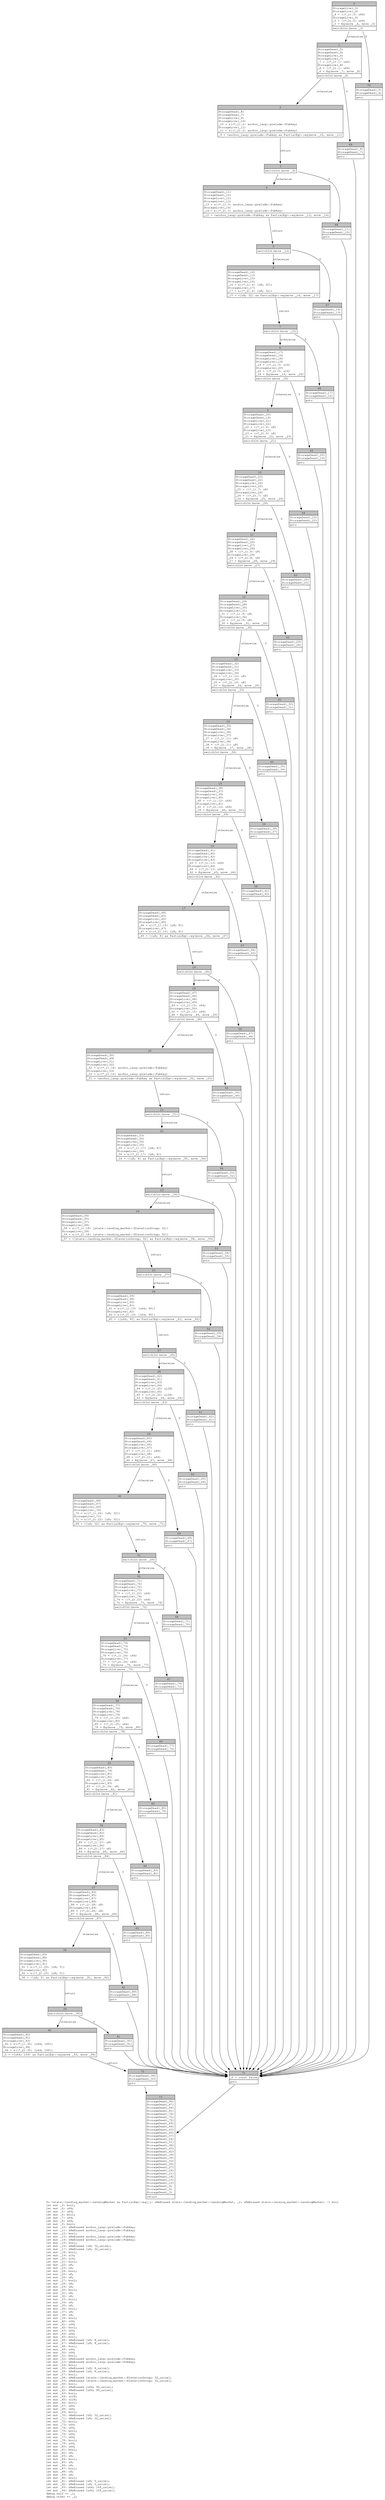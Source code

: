 digraph Mir_0_6815 {
    graph [fontname="Courier, monospace"];
    node [fontname="Courier, monospace"];
    edge [fontname="Courier, monospace"];
    label=<fn &lt;state::lending_market::LendingMarket as PartialEq&gt;::eq(_1: &amp;ReErased state::lending_market::LendingMarket, _2: &amp;ReErased state::lending_market::LendingMarket) -&gt; bool<br align="left"/>let mut _3: bool;<br align="left"/>let mut _4: u64;<br align="left"/>let mut _5: u64;<br align="left"/>let mut _6: bool;<br align="left"/>let mut _7: u64;<br align="left"/>let mut _8: u64;<br align="left"/>let mut _9: bool;<br align="left"/>let mut _10: &amp;ReErased anchor_lang::prelude::Pubkey;<br align="left"/>let mut _11: &amp;ReErased anchor_lang::prelude::Pubkey;<br align="left"/>let mut _12: bool;<br align="left"/>let mut _13: &amp;ReErased anchor_lang::prelude::Pubkey;<br align="left"/>let mut _14: &amp;ReErased anchor_lang::prelude::Pubkey;<br align="left"/>let mut _15: bool;<br align="left"/>let mut _16: &amp;ReErased [u8; 32_usize];<br align="left"/>let mut _17: &amp;ReErased [u8; 32_usize];<br align="left"/>let mut _18: bool;<br align="left"/>let mut _19: u16;<br align="left"/>let mut _20: u16;<br align="left"/>let mut _21: bool;<br align="left"/>let mut _22: u8;<br align="left"/>let mut _23: u8;<br align="left"/>let mut _24: bool;<br align="left"/>let mut _25: u8;<br align="left"/>let mut _26: u8;<br align="left"/>let mut _27: bool;<br align="left"/>let mut _28: u8;<br align="left"/>let mut _29: u8;<br align="left"/>let mut _30: bool;<br align="left"/>let mut _31: u8;<br align="left"/>let mut _32: u8;<br align="left"/>let mut _33: bool;<br align="left"/>let mut _34: u8;<br align="left"/>let mut _35: u8;<br align="left"/>let mut _36: bool;<br align="left"/>let mut _37: u8;<br align="left"/>let mut _38: u8;<br align="left"/>let mut _39: bool;<br align="left"/>let mut _40: u64;<br align="left"/>let mut _41: u64;<br align="left"/>let mut _42: bool;<br align="left"/>let mut _43: u64;<br align="left"/>let mut _44: u64;<br align="left"/>let mut _45: bool;<br align="left"/>let mut _46: &amp;ReErased [u8; 8_usize];<br align="left"/>let mut _47: &amp;ReErased [u8; 8_usize];<br align="left"/>let mut _48: bool;<br align="left"/>let mut _49: u64;<br align="left"/>let mut _50: u64;<br align="left"/>let mut _51: bool;<br align="left"/>let mut _52: &amp;ReErased anchor_lang::prelude::Pubkey;<br align="left"/>let mut _53: &amp;ReErased anchor_lang::prelude::Pubkey;<br align="left"/>let mut _54: bool;<br align="left"/>let mut _55: &amp;ReErased [u8; 8_usize];<br align="left"/>let mut _56: &amp;ReErased [u8; 8_usize];<br align="left"/>let mut _57: bool;<br align="left"/>let mut _58: &amp;ReErased [state::lending_market::ElevationGroup; 32_usize];<br align="left"/>let mut _59: &amp;ReErased [state::lending_market::ElevationGroup; 32_usize];<br align="left"/>let mut _60: bool;<br align="left"/>let mut _61: &amp;ReErased [u64; 90_usize];<br align="left"/>let mut _62: &amp;ReErased [u64; 90_usize];<br align="left"/>let mut _63: bool;<br align="left"/>let mut _64: u128;<br align="left"/>let mut _65: u128;<br align="left"/>let mut _66: bool;<br align="left"/>let mut _67: u64;<br align="left"/>let mut _68: u64;<br align="left"/>let mut _69: bool;<br align="left"/>let mut _70: &amp;ReErased [u8; 32_usize];<br align="left"/>let mut _71: &amp;ReErased [u8; 32_usize];<br align="left"/>let mut _72: bool;<br align="left"/>let mut _73: u64;<br align="left"/>let mut _74: u64;<br align="left"/>let mut _75: bool;<br align="left"/>let mut _76: u64;<br align="left"/>let mut _77: u64;<br align="left"/>let mut _78: bool;<br align="left"/>let mut _79: u64;<br align="left"/>let mut _80: u64;<br align="left"/>let mut _81: bool;<br align="left"/>let mut _82: u8;<br align="left"/>let mut _83: u8;<br align="left"/>let mut _84: bool;<br align="left"/>let mut _85: u8;<br align="left"/>let mut _86: u8;<br align="left"/>let mut _87: bool;<br align="left"/>let mut _88: u8;<br align="left"/>let mut _89: u8;<br align="left"/>let mut _90: bool;<br align="left"/>let mut _91: &amp;ReErased [u8; 5_usize];<br align="left"/>let mut _92: &amp;ReErased [u8; 5_usize];<br align="left"/>let mut _93: &amp;ReErased [u64; 169_usize];<br align="left"/>let mut _94: &amp;ReErased [u64; 169_usize];<br align="left"/>debug self =&gt; _1;<br align="left"/>debug other =&gt; _2;<br align="left"/>>;
    bb0__0_6815 [shape="none", label=<<table border="0" cellborder="1" cellspacing="0"><tr><td bgcolor="gray" align="center" colspan="1">0</td></tr><tr><td align="left" balign="left">StorageLive(_3)<br/>StorageLive(_4)<br/>_4 = ((*_1).0: u64)<br/>StorageLive(_5)<br/>_5 = ((*_2).0: u64)<br/>_3 = Eq(move _4, move _5)<br/></td></tr><tr><td align="left">switchInt(move _3)</td></tr></table>>];
    bb1__0_6815 [shape="none", label=<<table border="0" cellborder="1" cellspacing="0"><tr><td bgcolor="gray" align="center" colspan="1">1</td></tr><tr><td align="left" balign="left">StorageDead(_5)<br/>StorageDead(_4)<br/>StorageLive(_6)<br/>StorageLive(_7)<br/>_7 = ((*_1).1: u64)<br/>StorageLive(_8)<br/>_8 = ((*_2).1: u64)<br/>_6 = Eq(move _7, move _8)<br/></td></tr><tr><td align="left">switchInt(move _6)</td></tr></table>>];
    bb2__0_6815 [shape="none", label=<<table border="0" cellborder="1" cellspacing="0"><tr><td bgcolor="gray" align="center" colspan="1">2</td></tr><tr><td align="left" balign="left">StorageDead(_8)<br/>StorageDead(_7)<br/>StorageLive(_9)<br/>StorageLive(_10)<br/>_10 = &amp;((*_1).2: anchor_lang::prelude::Pubkey)<br/>StorageLive(_11)<br/>_11 = &amp;((*_2).2: anchor_lang::prelude::Pubkey)<br/></td></tr><tr><td align="left">_9 = &lt;anchor_lang::prelude::Pubkey as PartialEq&gt;::eq(move _10, move _11)</td></tr></table>>];
    bb3__0_6815 [shape="none", label=<<table border="0" cellborder="1" cellspacing="0"><tr><td bgcolor="gray" align="center" colspan="1">3</td></tr><tr><td align="left">switchInt(move _9)</td></tr></table>>];
    bb4__0_6815 [shape="none", label=<<table border="0" cellborder="1" cellspacing="0"><tr><td bgcolor="gray" align="center" colspan="1">4</td></tr><tr><td align="left" balign="left">StorageDead(_11)<br/>StorageDead(_10)<br/>StorageLive(_12)<br/>StorageLive(_13)<br/>_13 = &amp;((*_1).3: anchor_lang::prelude::Pubkey)<br/>StorageLive(_14)<br/>_14 = &amp;((*_2).3: anchor_lang::prelude::Pubkey)<br/></td></tr><tr><td align="left">_12 = &lt;anchor_lang::prelude::Pubkey as PartialEq&gt;::eq(move _13, move _14)</td></tr></table>>];
    bb5__0_6815 [shape="none", label=<<table border="0" cellborder="1" cellspacing="0"><tr><td bgcolor="gray" align="center" colspan="1">5</td></tr><tr><td align="left">switchInt(move _12)</td></tr></table>>];
    bb6__0_6815 [shape="none", label=<<table border="0" cellborder="1" cellspacing="0"><tr><td bgcolor="gray" align="center" colspan="1">6</td></tr><tr><td align="left" balign="left">StorageDead(_14)<br/>StorageDead(_13)<br/>StorageLive(_15)<br/>StorageLive(_16)<br/>_16 = &amp;((*_1).4: [u8; 32])<br/>StorageLive(_17)<br/>_17 = &amp;((*_2).4: [u8; 32])<br/></td></tr><tr><td align="left">_15 = &lt;[u8; 32] as PartialEq&gt;::eq(move _16, move _17)</td></tr></table>>];
    bb7__0_6815 [shape="none", label=<<table border="0" cellborder="1" cellspacing="0"><tr><td bgcolor="gray" align="center" colspan="1">7</td></tr><tr><td align="left">switchInt(move _15)</td></tr></table>>];
    bb8__0_6815 [shape="none", label=<<table border="0" cellborder="1" cellspacing="0"><tr><td bgcolor="gray" align="center" colspan="1">8</td></tr><tr><td align="left" balign="left">StorageDead(_17)<br/>StorageDead(_16)<br/>StorageLive(_18)<br/>StorageLive(_19)<br/>_19 = ((*_1).5: u16)<br/>StorageLive(_20)<br/>_20 = ((*_2).5: u16)<br/>_18 = Eq(move _19, move _20)<br/></td></tr><tr><td align="left">switchInt(move _18)</td></tr></table>>];
    bb9__0_6815 [shape="none", label=<<table border="0" cellborder="1" cellspacing="0"><tr><td bgcolor="gray" align="center" colspan="1">9</td></tr><tr><td align="left" balign="left">StorageDead(_20)<br/>StorageDead(_19)<br/>StorageLive(_21)<br/>StorageLive(_22)<br/>_22 = ((*_1).6: u8)<br/>StorageLive(_23)<br/>_23 = ((*_2).6: u8)<br/>_21 = Eq(move _22, move _23)<br/></td></tr><tr><td align="left">switchInt(move _21)</td></tr></table>>];
    bb10__0_6815 [shape="none", label=<<table border="0" cellborder="1" cellspacing="0"><tr><td bgcolor="gray" align="center" colspan="1">10</td></tr><tr><td align="left" balign="left">StorageDead(_23)<br/>StorageDead(_22)<br/>StorageLive(_24)<br/>StorageLive(_25)<br/>_25 = ((*_1).7: u8)<br/>StorageLive(_26)<br/>_26 = ((*_2).7: u8)<br/>_24 = Eq(move _25, move _26)<br/></td></tr><tr><td align="left">switchInt(move _24)</td></tr></table>>];
    bb11__0_6815 [shape="none", label=<<table border="0" cellborder="1" cellspacing="0"><tr><td bgcolor="gray" align="center" colspan="1">11</td></tr><tr><td align="left" balign="left">StorageDead(_26)<br/>StorageDead(_25)<br/>StorageLive(_27)<br/>StorageLive(_28)<br/>_28 = ((*_1).8: u8)<br/>StorageLive(_29)<br/>_29 = ((*_2).8: u8)<br/>_27 = Eq(move _28, move _29)<br/></td></tr><tr><td align="left">switchInt(move _27)</td></tr></table>>];
    bb12__0_6815 [shape="none", label=<<table border="0" cellborder="1" cellspacing="0"><tr><td bgcolor="gray" align="center" colspan="1">12</td></tr><tr><td align="left" balign="left">StorageDead(_29)<br/>StorageDead(_28)<br/>StorageLive(_30)<br/>StorageLive(_31)<br/>_31 = ((*_1).9: u8)<br/>StorageLive(_32)<br/>_32 = ((*_2).9: u8)<br/>_30 = Eq(move _31, move _32)<br/></td></tr><tr><td align="left">switchInt(move _30)</td></tr></table>>];
    bb13__0_6815 [shape="none", label=<<table border="0" cellborder="1" cellspacing="0"><tr><td bgcolor="gray" align="center" colspan="1">13</td></tr><tr><td align="left" balign="left">StorageDead(_32)<br/>StorageDead(_31)<br/>StorageLive(_33)<br/>StorageLive(_34)<br/>_34 = ((*_1).10: u8)<br/>StorageLive(_35)<br/>_35 = ((*_2).10: u8)<br/>_33 = Eq(move _34, move _35)<br/></td></tr><tr><td align="left">switchInt(move _33)</td></tr></table>>];
    bb14__0_6815 [shape="none", label=<<table border="0" cellborder="1" cellspacing="0"><tr><td bgcolor="gray" align="center" colspan="1">14</td></tr><tr><td align="left" balign="left">StorageDead(_35)<br/>StorageDead(_34)<br/>StorageLive(_36)<br/>StorageLive(_37)<br/>_37 = ((*_1).11: u8)<br/>StorageLive(_38)<br/>_38 = ((*_2).11: u8)<br/>_36 = Eq(move _37, move _38)<br/></td></tr><tr><td align="left">switchInt(move _36)</td></tr></table>>];
    bb15__0_6815 [shape="none", label=<<table border="0" cellborder="1" cellspacing="0"><tr><td bgcolor="gray" align="center" colspan="1">15</td></tr><tr><td align="left" balign="left">StorageDead(_38)<br/>StorageDead(_37)<br/>StorageLive(_39)<br/>StorageLive(_40)<br/>_40 = ((*_1).12: u64)<br/>StorageLive(_41)<br/>_41 = ((*_2).12: u64)<br/>_39 = Eq(move _40, move _41)<br/></td></tr><tr><td align="left">switchInt(move _39)</td></tr></table>>];
    bb16__0_6815 [shape="none", label=<<table border="0" cellborder="1" cellspacing="0"><tr><td bgcolor="gray" align="center" colspan="1">16</td></tr><tr><td align="left" balign="left">StorageDead(_41)<br/>StorageDead(_40)<br/>StorageLive(_42)<br/>StorageLive(_43)<br/>_43 = ((*_1).13: u64)<br/>StorageLive(_44)<br/>_44 = ((*_2).13: u64)<br/>_42 = Eq(move _43, move _44)<br/></td></tr><tr><td align="left">switchInt(move _42)</td></tr></table>>];
    bb17__0_6815 [shape="none", label=<<table border="0" cellborder="1" cellspacing="0"><tr><td bgcolor="gray" align="center" colspan="1">17</td></tr><tr><td align="left" balign="left">StorageDead(_44)<br/>StorageDead(_43)<br/>StorageLive(_45)<br/>StorageLive(_46)<br/>_46 = &amp;((*_1).14: [u8; 8])<br/>StorageLive(_47)<br/>_47 = &amp;((*_2).14: [u8; 8])<br/></td></tr><tr><td align="left">_45 = &lt;[u8; 8] as PartialEq&gt;::eq(move _46, move _47)</td></tr></table>>];
    bb18__0_6815 [shape="none", label=<<table border="0" cellborder="1" cellspacing="0"><tr><td bgcolor="gray" align="center" colspan="1">18</td></tr><tr><td align="left">switchInt(move _45)</td></tr></table>>];
    bb19__0_6815 [shape="none", label=<<table border="0" cellborder="1" cellspacing="0"><tr><td bgcolor="gray" align="center" colspan="1">19</td></tr><tr><td align="left" balign="left">StorageDead(_47)<br/>StorageDead(_46)<br/>StorageLive(_48)<br/>StorageLive(_49)<br/>_49 = ((*_1).15: u64)<br/>StorageLive(_50)<br/>_50 = ((*_2).15: u64)<br/>_48 = Eq(move _49, move _50)<br/></td></tr><tr><td align="left">switchInt(move _48)</td></tr></table>>];
    bb20__0_6815 [shape="none", label=<<table border="0" cellborder="1" cellspacing="0"><tr><td bgcolor="gray" align="center" colspan="1">20</td></tr><tr><td align="left" balign="left">StorageDead(_50)<br/>StorageDead(_49)<br/>StorageLive(_51)<br/>StorageLive(_52)<br/>_52 = &amp;((*_1).16: anchor_lang::prelude::Pubkey)<br/>StorageLive(_53)<br/>_53 = &amp;((*_2).16: anchor_lang::prelude::Pubkey)<br/></td></tr><tr><td align="left">_51 = &lt;anchor_lang::prelude::Pubkey as PartialEq&gt;::eq(move _52, move _53)</td></tr></table>>];
    bb21__0_6815 [shape="none", label=<<table border="0" cellborder="1" cellspacing="0"><tr><td bgcolor="gray" align="center" colspan="1">21</td></tr><tr><td align="left">switchInt(move _51)</td></tr></table>>];
    bb22__0_6815 [shape="none", label=<<table border="0" cellborder="1" cellspacing="0"><tr><td bgcolor="gray" align="center" colspan="1">22</td></tr><tr><td align="left" balign="left">StorageDead(_53)<br/>StorageDead(_52)<br/>StorageLive(_54)<br/>StorageLive(_55)<br/>_55 = &amp;((*_1).17: [u8; 8])<br/>StorageLive(_56)<br/>_56 = &amp;((*_2).17: [u8; 8])<br/></td></tr><tr><td align="left">_54 = &lt;[u8; 8] as PartialEq&gt;::eq(move _55, move _56)</td></tr></table>>];
    bb23__0_6815 [shape="none", label=<<table border="0" cellborder="1" cellspacing="0"><tr><td bgcolor="gray" align="center" colspan="1">23</td></tr><tr><td align="left">switchInt(move _54)</td></tr></table>>];
    bb24__0_6815 [shape="none", label=<<table border="0" cellborder="1" cellspacing="0"><tr><td bgcolor="gray" align="center" colspan="1">24</td></tr><tr><td align="left" balign="left">StorageDead(_56)<br/>StorageDead(_55)<br/>StorageLive(_57)<br/>StorageLive(_58)<br/>_58 = &amp;((*_1).18: [state::lending_market::ElevationGroup; 32])<br/>StorageLive(_59)<br/>_59 = &amp;((*_2).18: [state::lending_market::ElevationGroup; 32])<br/></td></tr><tr><td align="left">_57 = &lt;[state::lending_market::ElevationGroup; 32] as PartialEq&gt;::eq(move _58, move _59)</td></tr></table>>];
    bb25__0_6815 [shape="none", label=<<table border="0" cellborder="1" cellspacing="0"><tr><td bgcolor="gray" align="center" colspan="1">25</td></tr><tr><td align="left">switchInt(move _57)</td></tr></table>>];
    bb26__0_6815 [shape="none", label=<<table border="0" cellborder="1" cellspacing="0"><tr><td bgcolor="gray" align="center" colspan="1">26</td></tr><tr><td align="left" balign="left">StorageDead(_59)<br/>StorageDead(_58)<br/>StorageLive(_60)<br/>StorageLive(_61)<br/>_61 = &amp;((*_1).19: [u64; 90])<br/>StorageLive(_62)<br/>_62 = &amp;((*_2).19: [u64; 90])<br/></td></tr><tr><td align="left">_60 = &lt;[u64; 90] as PartialEq&gt;::eq(move _61, move _62)</td></tr></table>>];
    bb27__0_6815 [shape="none", label=<<table border="0" cellborder="1" cellspacing="0"><tr><td bgcolor="gray" align="center" colspan="1">27</td></tr><tr><td align="left">switchInt(move _60)</td></tr></table>>];
    bb28__0_6815 [shape="none", label=<<table border="0" cellborder="1" cellspacing="0"><tr><td bgcolor="gray" align="center" colspan="1">28</td></tr><tr><td align="left" balign="left">StorageDead(_62)<br/>StorageDead(_61)<br/>StorageLive(_63)<br/>StorageLive(_64)<br/>_64 = ((*_1).20: u128)<br/>StorageLive(_65)<br/>_65 = ((*_2).20: u128)<br/>_63 = Eq(move _64, move _65)<br/></td></tr><tr><td align="left">switchInt(move _63)</td></tr></table>>];
    bb29__0_6815 [shape="none", label=<<table border="0" cellborder="1" cellspacing="0"><tr><td bgcolor="gray" align="center" colspan="1">29</td></tr><tr><td align="left" balign="left">StorageDead(_65)<br/>StorageDead(_64)<br/>StorageLive(_66)<br/>StorageLive(_67)<br/>_67 = ((*_1).21: u64)<br/>StorageLive(_68)<br/>_68 = ((*_2).21: u64)<br/>_66 = Eq(move _67, move _68)<br/></td></tr><tr><td align="left">switchInt(move _66)</td></tr></table>>];
    bb30__0_6815 [shape="none", label=<<table border="0" cellborder="1" cellspacing="0"><tr><td bgcolor="gray" align="center" colspan="1">30</td></tr><tr><td align="left" balign="left">StorageDead(_68)<br/>StorageDead(_67)<br/>StorageLive(_69)<br/>StorageLive(_70)<br/>_70 = &amp;((*_1).22: [u8; 32])<br/>StorageLive(_71)<br/>_71 = &amp;((*_2).22: [u8; 32])<br/></td></tr><tr><td align="left">_69 = &lt;[u8; 32] as PartialEq&gt;::eq(move _70, move _71)</td></tr></table>>];
    bb31__0_6815 [shape="none", label=<<table border="0" cellborder="1" cellspacing="0"><tr><td bgcolor="gray" align="center" colspan="1">31</td></tr><tr><td align="left">switchInt(move _69)</td></tr></table>>];
    bb32__0_6815 [shape="none", label=<<table border="0" cellborder="1" cellspacing="0"><tr><td bgcolor="gray" align="center" colspan="1">32</td></tr><tr><td align="left" balign="left">StorageDead(_71)<br/>StorageDead(_70)<br/>StorageLive(_72)<br/>StorageLive(_73)<br/>_73 = ((*_1).23: u64)<br/>StorageLive(_74)<br/>_74 = ((*_2).23: u64)<br/>_72 = Eq(move _73, move _74)<br/></td></tr><tr><td align="left">switchInt(move _72)</td></tr></table>>];
    bb33__0_6815 [shape="none", label=<<table border="0" cellborder="1" cellspacing="0"><tr><td bgcolor="gray" align="center" colspan="1">33</td></tr><tr><td align="left" balign="left">StorageDead(_74)<br/>StorageDead(_73)<br/>StorageLive(_75)<br/>StorageLive(_76)<br/>_76 = ((*_1).24: u64)<br/>StorageLive(_77)<br/>_77 = ((*_2).24: u64)<br/>_75 = Eq(move _76, move _77)<br/></td></tr><tr><td align="left">switchInt(move _75)</td></tr></table>>];
    bb34__0_6815 [shape="none", label=<<table border="0" cellborder="1" cellspacing="0"><tr><td bgcolor="gray" align="center" colspan="1">34</td></tr><tr><td align="left" balign="left">StorageDead(_77)<br/>StorageDead(_76)<br/>StorageLive(_78)<br/>StorageLive(_79)<br/>_79 = ((*_1).25: u64)<br/>StorageLive(_80)<br/>_80 = ((*_2).25: u64)<br/>_78 = Eq(move _79, move _80)<br/></td></tr><tr><td align="left">switchInt(move _78)</td></tr></table>>];
    bb35__0_6815 [shape="none", label=<<table border="0" cellborder="1" cellspacing="0"><tr><td bgcolor="gray" align="center" colspan="1">35</td></tr><tr><td align="left" balign="left">StorageDead(_80)<br/>StorageDead(_79)<br/>StorageLive(_81)<br/>StorageLive(_82)<br/>_82 = ((*_1).26: u8)<br/>StorageLive(_83)<br/>_83 = ((*_2).26: u8)<br/>_81 = Eq(move _82, move _83)<br/></td></tr><tr><td align="left">switchInt(move _81)</td></tr></table>>];
    bb36__0_6815 [shape="none", label=<<table border="0" cellborder="1" cellspacing="0"><tr><td bgcolor="gray" align="center" colspan="1">36</td></tr><tr><td align="left" balign="left">StorageDead(_83)<br/>StorageDead(_82)<br/>StorageLive(_84)<br/>StorageLive(_85)<br/>_85 = ((*_1).27: u8)<br/>StorageLive(_86)<br/>_86 = ((*_2).27: u8)<br/>_84 = Eq(move _85, move _86)<br/></td></tr><tr><td align="left">switchInt(move _84)</td></tr></table>>];
    bb37__0_6815 [shape="none", label=<<table border="0" cellborder="1" cellspacing="0"><tr><td bgcolor="gray" align="center" colspan="1">37</td></tr><tr><td align="left" balign="left">StorageDead(_86)<br/>StorageDead(_85)<br/>StorageLive(_87)<br/>StorageLive(_88)<br/>_88 = ((*_1).28: u8)<br/>StorageLive(_89)<br/>_89 = ((*_2).28: u8)<br/>_87 = Eq(move _88, move _89)<br/></td></tr><tr><td align="left">switchInt(move _87)</td></tr></table>>];
    bb38__0_6815 [shape="none", label=<<table border="0" cellborder="1" cellspacing="0"><tr><td bgcolor="gray" align="center" colspan="1">38</td></tr><tr><td align="left" balign="left">StorageDead(_89)<br/>StorageDead(_88)<br/>StorageLive(_90)<br/>StorageLive(_91)<br/>_91 = &amp;((*_1).29: [u8; 5])<br/>StorageLive(_92)<br/>_92 = &amp;((*_2).29: [u8; 5])<br/></td></tr><tr><td align="left">_90 = &lt;[u8; 5] as PartialEq&gt;::eq(move _91, move _92)</td></tr></table>>];
    bb39__0_6815 [shape="none", label=<<table border="0" cellborder="1" cellspacing="0"><tr><td bgcolor="gray" align="center" colspan="1">39</td></tr><tr><td align="left">switchInt(move _90)</td></tr></table>>];
    bb40__0_6815 [shape="none", label=<<table border="0" cellborder="1" cellspacing="0"><tr><td bgcolor="gray" align="center" colspan="1">40</td></tr><tr><td align="left" balign="left">StorageDead(_92)<br/>StorageDead(_91)<br/>StorageLive(_93)<br/>_93 = &amp;((*_1).30: [u64; 169])<br/>StorageLive(_94)<br/>_94 = &amp;((*_2).30: [u64; 169])<br/></td></tr><tr><td align="left">_0 = &lt;[u64; 169] as PartialEq&gt;::eq(move _93, move _94)</td></tr></table>>];
    bb41__0_6815 [shape="none", label=<<table border="0" cellborder="1" cellspacing="0"><tr><td bgcolor="gray" align="center" colspan="1">41</td></tr><tr><td align="left" balign="left">StorageDead(_92)<br/>StorageDead(_91)<br/></td></tr><tr><td align="left">goto</td></tr></table>>];
    bb42__0_6815 [shape="none", label=<<table border="0" cellborder="1" cellspacing="0"><tr><td bgcolor="gray" align="center" colspan="1">42</td></tr><tr><td align="left" balign="left">StorageDead(_89)<br/>StorageDead(_88)<br/></td></tr><tr><td align="left">goto</td></tr></table>>];
    bb43__0_6815 [shape="none", label=<<table border="0" cellborder="1" cellspacing="0"><tr><td bgcolor="gray" align="center" colspan="1">43</td></tr><tr><td align="left" balign="left">StorageDead(_86)<br/>StorageDead(_85)<br/></td></tr><tr><td align="left">goto</td></tr></table>>];
    bb44__0_6815 [shape="none", label=<<table border="0" cellborder="1" cellspacing="0"><tr><td bgcolor="gray" align="center" colspan="1">44</td></tr><tr><td align="left" balign="left">StorageDead(_83)<br/>StorageDead(_82)<br/></td></tr><tr><td align="left">goto</td></tr></table>>];
    bb45__0_6815 [shape="none", label=<<table border="0" cellborder="1" cellspacing="0"><tr><td bgcolor="gray" align="center" colspan="1">45</td></tr><tr><td align="left" balign="left">StorageDead(_80)<br/>StorageDead(_79)<br/></td></tr><tr><td align="left">goto</td></tr></table>>];
    bb46__0_6815 [shape="none", label=<<table border="0" cellborder="1" cellspacing="0"><tr><td bgcolor="gray" align="center" colspan="1">46</td></tr><tr><td align="left" balign="left">StorageDead(_77)<br/>StorageDead(_76)<br/></td></tr><tr><td align="left">goto</td></tr></table>>];
    bb47__0_6815 [shape="none", label=<<table border="0" cellborder="1" cellspacing="0"><tr><td bgcolor="gray" align="center" colspan="1">47</td></tr><tr><td align="left" balign="left">StorageDead(_74)<br/>StorageDead(_73)<br/></td></tr><tr><td align="left">goto</td></tr></table>>];
    bb48__0_6815 [shape="none", label=<<table border="0" cellborder="1" cellspacing="0"><tr><td bgcolor="gray" align="center" colspan="1">48</td></tr><tr><td align="left" balign="left">StorageDead(_71)<br/>StorageDead(_70)<br/></td></tr><tr><td align="left">goto</td></tr></table>>];
    bb49__0_6815 [shape="none", label=<<table border="0" cellborder="1" cellspacing="0"><tr><td bgcolor="gray" align="center" colspan="1">49</td></tr><tr><td align="left" balign="left">StorageDead(_68)<br/>StorageDead(_67)<br/></td></tr><tr><td align="left">goto</td></tr></table>>];
    bb50__0_6815 [shape="none", label=<<table border="0" cellborder="1" cellspacing="0"><tr><td bgcolor="gray" align="center" colspan="1">50</td></tr><tr><td align="left" balign="left">StorageDead(_65)<br/>StorageDead(_64)<br/></td></tr><tr><td align="left">goto</td></tr></table>>];
    bb51__0_6815 [shape="none", label=<<table border="0" cellborder="1" cellspacing="0"><tr><td bgcolor="gray" align="center" colspan="1">51</td></tr><tr><td align="left" balign="left">StorageDead(_62)<br/>StorageDead(_61)<br/></td></tr><tr><td align="left">goto</td></tr></table>>];
    bb52__0_6815 [shape="none", label=<<table border="0" cellborder="1" cellspacing="0"><tr><td bgcolor="gray" align="center" colspan="1">52</td></tr><tr><td align="left" balign="left">StorageDead(_59)<br/>StorageDead(_58)<br/></td></tr><tr><td align="left">goto</td></tr></table>>];
    bb53__0_6815 [shape="none", label=<<table border="0" cellborder="1" cellspacing="0"><tr><td bgcolor="gray" align="center" colspan="1">53</td></tr><tr><td align="left" balign="left">StorageDead(_56)<br/>StorageDead(_55)<br/></td></tr><tr><td align="left">goto</td></tr></table>>];
    bb54__0_6815 [shape="none", label=<<table border="0" cellborder="1" cellspacing="0"><tr><td bgcolor="gray" align="center" colspan="1">54</td></tr><tr><td align="left" balign="left">StorageDead(_53)<br/>StorageDead(_52)<br/></td></tr><tr><td align="left">goto</td></tr></table>>];
    bb55__0_6815 [shape="none", label=<<table border="0" cellborder="1" cellspacing="0"><tr><td bgcolor="gray" align="center" colspan="1">55</td></tr><tr><td align="left" balign="left">StorageDead(_50)<br/>StorageDead(_49)<br/></td></tr><tr><td align="left">goto</td></tr></table>>];
    bb56__0_6815 [shape="none", label=<<table border="0" cellborder="1" cellspacing="0"><tr><td bgcolor="gray" align="center" colspan="1">56</td></tr><tr><td align="left" balign="left">StorageDead(_47)<br/>StorageDead(_46)<br/></td></tr><tr><td align="left">goto</td></tr></table>>];
    bb57__0_6815 [shape="none", label=<<table border="0" cellborder="1" cellspacing="0"><tr><td bgcolor="gray" align="center" colspan="1">57</td></tr><tr><td align="left" balign="left">StorageDead(_44)<br/>StorageDead(_43)<br/></td></tr><tr><td align="left">goto</td></tr></table>>];
    bb58__0_6815 [shape="none", label=<<table border="0" cellborder="1" cellspacing="0"><tr><td bgcolor="gray" align="center" colspan="1">58</td></tr><tr><td align="left" balign="left">StorageDead(_41)<br/>StorageDead(_40)<br/></td></tr><tr><td align="left">goto</td></tr></table>>];
    bb59__0_6815 [shape="none", label=<<table border="0" cellborder="1" cellspacing="0"><tr><td bgcolor="gray" align="center" colspan="1">59</td></tr><tr><td align="left" balign="left">StorageDead(_38)<br/>StorageDead(_37)<br/></td></tr><tr><td align="left">goto</td></tr></table>>];
    bb60__0_6815 [shape="none", label=<<table border="0" cellborder="1" cellspacing="0"><tr><td bgcolor="gray" align="center" colspan="1">60</td></tr><tr><td align="left" balign="left">StorageDead(_35)<br/>StorageDead(_34)<br/></td></tr><tr><td align="left">goto</td></tr></table>>];
    bb61__0_6815 [shape="none", label=<<table border="0" cellborder="1" cellspacing="0"><tr><td bgcolor="gray" align="center" colspan="1">61</td></tr><tr><td align="left" balign="left">StorageDead(_32)<br/>StorageDead(_31)<br/></td></tr><tr><td align="left">goto</td></tr></table>>];
    bb62__0_6815 [shape="none", label=<<table border="0" cellborder="1" cellspacing="0"><tr><td bgcolor="gray" align="center" colspan="1">62</td></tr><tr><td align="left" balign="left">StorageDead(_29)<br/>StorageDead(_28)<br/></td></tr><tr><td align="left">goto</td></tr></table>>];
    bb63__0_6815 [shape="none", label=<<table border="0" cellborder="1" cellspacing="0"><tr><td bgcolor="gray" align="center" colspan="1">63</td></tr><tr><td align="left" balign="left">StorageDead(_26)<br/>StorageDead(_25)<br/></td></tr><tr><td align="left">goto</td></tr></table>>];
    bb64__0_6815 [shape="none", label=<<table border="0" cellborder="1" cellspacing="0"><tr><td bgcolor="gray" align="center" colspan="1">64</td></tr><tr><td align="left" balign="left">StorageDead(_23)<br/>StorageDead(_22)<br/></td></tr><tr><td align="left">goto</td></tr></table>>];
    bb65__0_6815 [shape="none", label=<<table border="0" cellborder="1" cellspacing="0"><tr><td bgcolor="gray" align="center" colspan="1">65</td></tr><tr><td align="left" balign="left">StorageDead(_20)<br/>StorageDead(_19)<br/></td></tr><tr><td align="left">goto</td></tr></table>>];
    bb66__0_6815 [shape="none", label=<<table border="0" cellborder="1" cellspacing="0"><tr><td bgcolor="gray" align="center" colspan="1">66</td></tr><tr><td align="left" balign="left">StorageDead(_17)<br/>StorageDead(_16)<br/></td></tr><tr><td align="left">goto</td></tr></table>>];
    bb67__0_6815 [shape="none", label=<<table border="0" cellborder="1" cellspacing="0"><tr><td bgcolor="gray" align="center" colspan="1">67</td></tr><tr><td align="left" balign="left">StorageDead(_14)<br/>StorageDead(_13)<br/></td></tr><tr><td align="left">goto</td></tr></table>>];
    bb68__0_6815 [shape="none", label=<<table border="0" cellborder="1" cellspacing="0"><tr><td bgcolor="gray" align="center" colspan="1">68</td></tr><tr><td align="left" balign="left">StorageDead(_11)<br/>StorageDead(_10)<br/></td></tr><tr><td align="left">goto</td></tr></table>>];
    bb69__0_6815 [shape="none", label=<<table border="0" cellborder="1" cellspacing="0"><tr><td bgcolor="gray" align="center" colspan="1">69</td></tr><tr><td align="left" balign="left">StorageDead(_8)<br/>StorageDead(_7)<br/></td></tr><tr><td align="left">goto</td></tr></table>>];
    bb70__0_6815 [shape="none", label=<<table border="0" cellborder="1" cellspacing="0"><tr><td bgcolor="gray" align="center" colspan="1">70</td></tr><tr><td align="left" balign="left">StorageDead(_5)<br/>StorageDead(_4)<br/></td></tr><tr><td align="left">goto</td></tr></table>>];
    bb71__0_6815 [shape="none", label=<<table border="0" cellborder="1" cellspacing="0"><tr><td bgcolor="gray" align="center" colspan="1">71</td></tr><tr><td align="left" balign="left">_0 = const false<br/></td></tr><tr><td align="left">goto</td></tr></table>>];
    bb72__0_6815 [shape="none", label=<<table border="0" cellborder="1" cellspacing="0"><tr><td bgcolor="gray" align="center" colspan="1">72</td></tr><tr><td align="left" balign="left">StorageDead(_94)<br/>StorageDead(_93)<br/></td></tr><tr><td align="left">goto</td></tr></table>>];
    bb73__0_6815 [shape="none", label=<<table border="0" cellborder="1" cellspacing="0"><tr><td bgcolor="gray" align="center" colspan="1">73</td></tr><tr><td align="left" balign="left">StorageDead(_90)<br/>StorageDead(_87)<br/>StorageDead(_84)<br/>StorageDead(_81)<br/>StorageDead(_78)<br/>StorageDead(_75)<br/>StorageDead(_72)<br/>StorageDead(_69)<br/>StorageDead(_66)<br/>StorageDead(_63)<br/>StorageDead(_60)<br/>StorageDead(_57)<br/>StorageDead(_54)<br/>StorageDead(_51)<br/>StorageDead(_48)<br/>StorageDead(_45)<br/>StorageDead(_42)<br/>StorageDead(_39)<br/>StorageDead(_36)<br/>StorageDead(_33)<br/>StorageDead(_30)<br/>StorageDead(_27)<br/>StorageDead(_24)<br/>StorageDead(_21)<br/>StorageDead(_18)<br/>StorageDead(_15)<br/>StorageDead(_12)<br/>StorageDead(_9)<br/>StorageDead(_6)<br/>StorageDead(_3)<br/></td></tr><tr><td align="left">return</td></tr></table>>];
    bb0__0_6815 -> bb70__0_6815 [label="0"];
    bb0__0_6815 -> bb1__0_6815 [label="otherwise"];
    bb1__0_6815 -> bb69__0_6815 [label="0"];
    bb1__0_6815 -> bb2__0_6815 [label="otherwise"];
    bb2__0_6815 -> bb3__0_6815 [label="return"];
    bb3__0_6815 -> bb68__0_6815 [label="0"];
    bb3__0_6815 -> bb4__0_6815 [label="otherwise"];
    bb4__0_6815 -> bb5__0_6815 [label="return"];
    bb5__0_6815 -> bb67__0_6815 [label="0"];
    bb5__0_6815 -> bb6__0_6815 [label="otherwise"];
    bb6__0_6815 -> bb7__0_6815 [label="return"];
    bb7__0_6815 -> bb66__0_6815 [label="0"];
    bb7__0_6815 -> bb8__0_6815 [label="otherwise"];
    bb8__0_6815 -> bb65__0_6815 [label="0"];
    bb8__0_6815 -> bb9__0_6815 [label="otherwise"];
    bb9__0_6815 -> bb64__0_6815 [label="0"];
    bb9__0_6815 -> bb10__0_6815 [label="otherwise"];
    bb10__0_6815 -> bb63__0_6815 [label="0"];
    bb10__0_6815 -> bb11__0_6815 [label="otherwise"];
    bb11__0_6815 -> bb62__0_6815 [label="0"];
    bb11__0_6815 -> bb12__0_6815 [label="otherwise"];
    bb12__0_6815 -> bb61__0_6815 [label="0"];
    bb12__0_6815 -> bb13__0_6815 [label="otherwise"];
    bb13__0_6815 -> bb60__0_6815 [label="0"];
    bb13__0_6815 -> bb14__0_6815 [label="otherwise"];
    bb14__0_6815 -> bb59__0_6815 [label="0"];
    bb14__0_6815 -> bb15__0_6815 [label="otherwise"];
    bb15__0_6815 -> bb58__0_6815 [label="0"];
    bb15__0_6815 -> bb16__0_6815 [label="otherwise"];
    bb16__0_6815 -> bb57__0_6815 [label="0"];
    bb16__0_6815 -> bb17__0_6815 [label="otherwise"];
    bb17__0_6815 -> bb18__0_6815 [label="return"];
    bb18__0_6815 -> bb56__0_6815 [label="0"];
    bb18__0_6815 -> bb19__0_6815 [label="otherwise"];
    bb19__0_6815 -> bb55__0_6815 [label="0"];
    bb19__0_6815 -> bb20__0_6815 [label="otherwise"];
    bb20__0_6815 -> bb21__0_6815 [label="return"];
    bb21__0_6815 -> bb54__0_6815 [label="0"];
    bb21__0_6815 -> bb22__0_6815 [label="otherwise"];
    bb22__0_6815 -> bb23__0_6815 [label="return"];
    bb23__0_6815 -> bb53__0_6815 [label="0"];
    bb23__0_6815 -> bb24__0_6815 [label="otherwise"];
    bb24__0_6815 -> bb25__0_6815 [label="return"];
    bb25__0_6815 -> bb52__0_6815 [label="0"];
    bb25__0_6815 -> bb26__0_6815 [label="otherwise"];
    bb26__0_6815 -> bb27__0_6815 [label="return"];
    bb27__0_6815 -> bb51__0_6815 [label="0"];
    bb27__0_6815 -> bb28__0_6815 [label="otherwise"];
    bb28__0_6815 -> bb50__0_6815 [label="0"];
    bb28__0_6815 -> bb29__0_6815 [label="otherwise"];
    bb29__0_6815 -> bb49__0_6815 [label="0"];
    bb29__0_6815 -> bb30__0_6815 [label="otherwise"];
    bb30__0_6815 -> bb31__0_6815 [label="return"];
    bb31__0_6815 -> bb48__0_6815 [label="0"];
    bb31__0_6815 -> bb32__0_6815 [label="otherwise"];
    bb32__0_6815 -> bb47__0_6815 [label="0"];
    bb32__0_6815 -> bb33__0_6815 [label="otherwise"];
    bb33__0_6815 -> bb46__0_6815 [label="0"];
    bb33__0_6815 -> bb34__0_6815 [label="otherwise"];
    bb34__0_6815 -> bb45__0_6815 [label="0"];
    bb34__0_6815 -> bb35__0_6815 [label="otherwise"];
    bb35__0_6815 -> bb44__0_6815 [label="0"];
    bb35__0_6815 -> bb36__0_6815 [label="otherwise"];
    bb36__0_6815 -> bb43__0_6815 [label="0"];
    bb36__0_6815 -> bb37__0_6815 [label="otherwise"];
    bb37__0_6815 -> bb42__0_6815 [label="0"];
    bb37__0_6815 -> bb38__0_6815 [label="otherwise"];
    bb38__0_6815 -> bb39__0_6815 [label="return"];
    bb39__0_6815 -> bb41__0_6815 [label="0"];
    bb39__0_6815 -> bb40__0_6815 [label="otherwise"];
    bb40__0_6815 -> bb72__0_6815 [label="return"];
    bb41__0_6815 -> bb71__0_6815 [label=""];
    bb42__0_6815 -> bb71__0_6815 [label=""];
    bb43__0_6815 -> bb71__0_6815 [label=""];
    bb44__0_6815 -> bb71__0_6815 [label=""];
    bb45__0_6815 -> bb71__0_6815 [label=""];
    bb46__0_6815 -> bb71__0_6815 [label=""];
    bb47__0_6815 -> bb71__0_6815 [label=""];
    bb48__0_6815 -> bb71__0_6815 [label=""];
    bb49__0_6815 -> bb71__0_6815 [label=""];
    bb50__0_6815 -> bb71__0_6815 [label=""];
    bb51__0_6815 -> bb71__0_6815 [label=""];
    bb52__0_6815 -> bb71__0_6815 [label=""];
    bb53__0_6815 -> bb71__0_6815 [label=""];
    bb54__0_6815 -> bb71__0_6815 [label=""];
    bb55__0_6815 -> bb71__0_6815 [label=""];
    bb56__0_6815 -> bb71__0_6815 [label=""];
    bb57__0_6815 -> bb71__0_6815 [label=""];
    bb58__0_6815 -> bb71__0_6815 [label=""];
    bb59__0_6815 -> bb71__0_6815 [label=""];
    bb60__0_6815 -> bb71__0_6815 [label=""];
    bb61__0_6815 -> bb71__0_6815 [label=""];
    bb62__0_6815 -> bb71__0_6815 [label=""];
    bb63__0_6815 -> bb71__0_6815 [label=""];
    bb64__0_6815 -> bb71__0_6815 [label=""];
    bb65__0_6815 -> bb71__0_6815 [label=""];
    bb66__0_6815 -> bb71__0_6815 [label=""];
    bb67__0_6815 -> bb71__0_6815 [label=""];
    bb68__0_6815 -> bb71__0_6815 [label=""];
    bb69__0_6815 -> bb71__0_6815 [label=""];
    bb70__0_6815 -> bb71__0_6815 [label=""];
    bb71__0_6815 -> bb73__0_6815 [label=""];
    bb72__0_6815 -> bb73__0_6815 [label=""];
}
